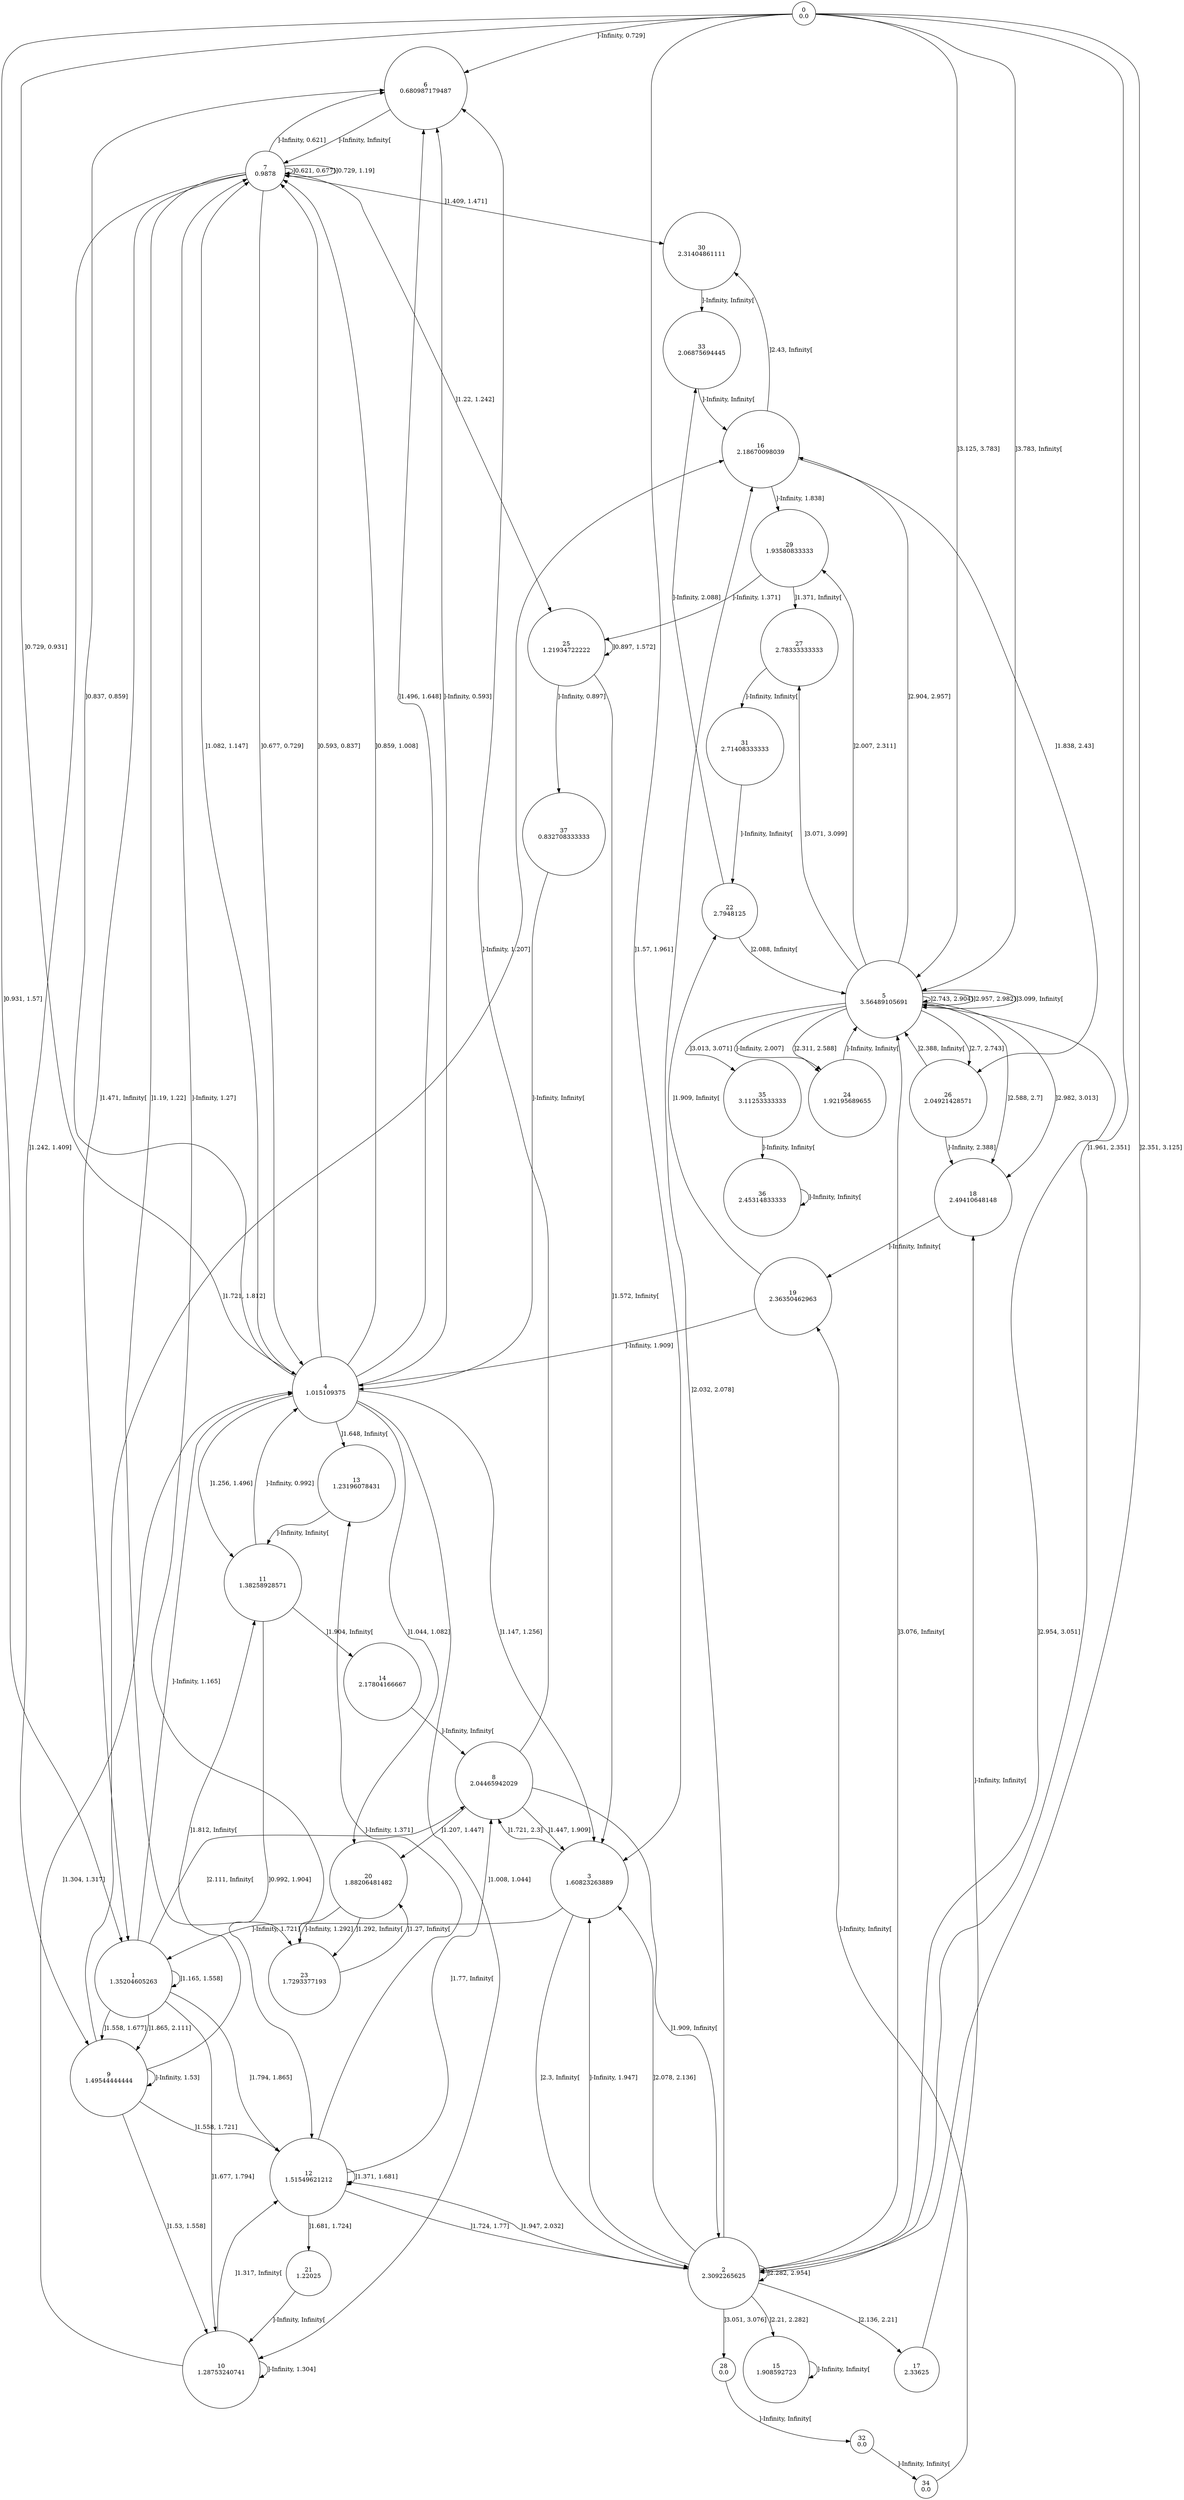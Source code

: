 digraph a {
0 [shape=circle, label="0\n0.0"];
	0 -> 6 [label="]-Infinity, 0.729]"];
	0 -> 4 [label="]0.729, 0.931]"];
	0 -> 1 [label="]0.931, 1.57]"];
	0 -> 3 [label="]1.57, 1.961]"];
	0 -> 2 [label="]1.961, 2.351]"];
	0 -> 2 [label="]2.351, 3.125]"];
	0 -> 5 [label="]3.125, 3.783]"];
	0 -> 5 [label="]3.783, Infinity["];
1 [shape=circle, label="1\n1.35204605263"];
	1 -> 4 [label="]-Infinity, 1.165]"];
	1 -> 1 [label="]1.165, 1.558]"];
	1 -> 9 [label="]1.558, 1.677]"];
	1 -> 10 [label="]1.677, 1.794]"];
	1 -> 12 [label="]1.794, 1.865]"];
	1 -> 9 [label="]1.865, 2.111]"];
	1 -> 8 [label="]2.111, Infinity["];
2 [shape=circle, label="2\n2.3092265625"];
	2 -> 3 [label="]-Infinity, 1.947]"];
	2 -> 12 [label="]1.947, 2.032]"];
	2 -> 16 [label="]2.032, 2.078]"];
	2 -> 3 [label="]2.078, 2.136]"];
	2 -> 17 [label="]2.136, 2.21]"];
	2 -> 15 [label="]2.21, 2.282]"];
	2 -> 2 [label="]2.282, 2.954]"];
	2 -> 5 [label="]2.954, 3.051]"];
	2 -> 28 [label="]3.051, 3.076]"];
	2 -> 5 [label="]3.076, Infinity["];
3 [shape=circle, label="3\n1.60823263889"];
	3 -> 1 [label="]-Infinity, 1.721]"];
	3 -> 8 [label="]1.721, 2.3]"];
	3 -> 2 [label="]2.3, Infinity["];
4 [shape=circle, label="4\n1.015109375"];
	4 -> 6 [label="]-Infinity, 0.593]"];
	4 -> 7 [label="]0.593, 0.837]"];
	4 -> 6 [label="]0.837, 0.859]"];
	4 -> 7 [label="]0.859, 1.008]"];
	4 -> 10 [label="]1.008, 1.044]"];
	4 -> 20 [label="]1.044, 1.082]"];
	4 -> 7 [label="]1.082, 1.147]"];
	4 -> 3 [label="]1.147, 1.256]"];
	4 -> 11 [label="]1.256, 1.496]"];
	4 -> 6 [label="]1.496, 1.648]"];
	4 -> 13 [label="]1.648, Infinity["];
5 [shape=circle, label="5\n3.56489105691"];
	5 -> 24 [label="]-Infinity, 2.007]"];
	5 -> 29 [label="]2.007, 2.311]"];
	5 -> 24 [label="]2.311, 2.588]"];
	5 -> 18 [label="]2.588, 2.7]"];
	5 -> 26 [label="]2.7, 2.743]"];
	5 -> 5 [label="]2.743, 2.904]"];
	5 -> 16 [label="]2.904, 2.957]"];
	5 -> 5 [label="]2.957, 2.982]"];
	5 -> 18 [label="]2.982, 3.013]"];
	5 -> 35 [label="]3.013, 3.071]"];
	5 -> 27 [label="]3.071, 3.099]"];
	5 -> 5 [label="]3.099, Infinity["];
6 [shape=circle, label="6\n0.680987179487"];
	6 -> 7 [label="]-Infinity, Infinity["];
7 [shape=circle, label="7\n0.9878"];
	7 -> 6 [label="]-Infinity, 0.621]"];
	7 -> 7 [label="]0.621, 0.677]"];
	7 -> 4 [label="]0.677, 0.729]"];
	7 -> 7 [label="]0.729, 1.19]"];
	7 -> 23 [label="]1.19, 1.22]"];
	7 -> 25 [label="]1.22, 1.242]"];
	7 -> 9 [label="]1.242, 1.409]"];
	7 -> 30 [label="]1.409, 1.471]"];
	7 -> 1 [label="]1.471, Infinity["];
8 [shape=circle, label="8\n2.04465942029"];
	8 -> 6 [label="]-Infinity, 1.207]"];
	8 -> 20 [label="]1.207, 1.447]"];
	8 -> 3 [label="]1.447, 1.909]"];
	8 -> 2 [label="]1.909, Infinity["];
9 [shape=circle, label="9\n1.49544444444"];
	9 -> 9 [label="]-Infinity, 1.53]"];
	9 -> 10 [label="]1.53, 1.558]"];
	9 -> 12 [label="]1.558, 1.721]"];
	9 -> 16 [label="]1.721, 1.812]"];
	9 -> 11 [label="]1.812, Infinity["];
10 [shape=circle, label="10\n1.28753240741"];
	10 -> 10 [label="]-Infinity, 1.304]"];
	10 -> 4 [label="]1.304, 1.317]"];
	10 -> 12 [label="]1.317, Infinity["];
11 [shape=circle, label="11\n1.38258928571"];
	11 -> 4 [label="]-Infinity, 0.992]"];
	11 -> 12 [label="]0.992, 1.904]"];
	11 -> 14 [label="]1.904, Infinity["];
12 [shape=circle, label="12\n1.51549621212"];
	12 -> 13 [label="]-Infinity, 1.371]"];
	12 -> 12 [label="]1.371, 1.681]"];
	12 -> 21 [label="]1.681, 1.724]"];
	12 -> 2 [label="]1.724, 1.77]"];
	12 -> 8 [label="]1.77, Infinity["];
13 [shape=circle, label="13\n1.23196078431"];
	13 -> 11 [label="]-Infinity, Infinity["];
14 [shape=circle, label="14\n2.17804166667"];
	14 -> 8 [label="]-Infinity, Infinity["];
15 [shape=circle, label="15\n1.908592723"];
	15 -> 15 [label="]-Infinity, Infinity["];
16 [shape=circle, label="16\n2.18670098039"];
	16 -> 29 [label="]-Infinity, 1.838]"];
	16 -> 26 [label="]1.838, 2.43]"];
	16 -> 30 [label="]2.43, Infinity["];
17 [shape=circle, label="17\n2.33625"];
	17 -> 18 [label="]-Infinity, Infinity["];
18 [shape=circle, label="18\n2.49410648148"];
	18 -> 19 [label="]-Infinity, Infinity["];
19 [shape=circle, label="19\n2.36350462963"];
	19 -> 4 [label="]-Infinity, 1.909]"];
	19 -> 22 [label="]1.909, Infinity["];
20 [shape=circle, label="20\n1.88206481482"];
	20 -> 23 [label="]-Infinity, 1.292]"];
	20 -> 23 [label="]1.292, Infinity["];
21 [shape=circle, label="21\n1.22025"];
	21 -> 10 [label="]-Infinity, Infinity["];
22 [shape=circle, label="22\n2.7948125"];
	22 -> 33 [label="]-Infinity, 2.088]"];
	22 -> 5 [label="]2.088, Infinity["];
23 [shape=circle, label="23\n1.7293377193"];
	23 -> 7 [label="]-Infinity, 1.27]"];
	23 -> 20 [label="]1.27, Infinity["];
24 [shape=circle, label="24\n1.92195689655"];
	24 -> 5 [label="]-Infinity, Infinity["];
25 [shape=circle, label="25\n1.21934722222"];
	25 -> 37 [label="]-Infinity, 0.897]"];
	25 -> 25 [label="]0.897, 1.572]"];
	25 -> 3 [label="]1.572, Infinity["];
26 [shape=circle, label="26\n2.04921428571"];
	26 -> 18 [label="]-Infinity, 2.388]"];
	26 -> 5 [label="]2.388, Infinity["];
27 [shape=circle, label="27\n2.78333333333"];
	27 -> 31 [label="]-Infinity, Infinity["];
28 [shape=circle, label="28\n0.0"];
	28 -> 32 [label="]-Infinity, Infinity["];
29 [shape=circle, label="29\n1.93580833333"];
	29 -> 25 [label="]-Infinity, 1.371]"];
	29 -> 27 [label="]1.371, Infinity["];
30 [shape=circle, label="30\n2.31404861111"];
	30 -> 33 [label="]-Infinity, Infinity["];
31 [shape=circle, label="31\n2.71408333333"];
	31 -> 22 [label="]-Infinity, Infinity["];
32 [shape=circle, label="32\n0.0"];
	32 -> 34 [label="]-Infinity, Infinity["];
33 [shape=circle, label="33\n2.06875694445"];
	33 -> 16 [label="]-Infinity, Infinity["];
34 [shape=circle, label="34\n0.0"];
	34 -> 19 [label="]-Infinity, Infinity["];
35 [shape=circle, label="35\n3.11253333333"];
	35 -> 36 [label="]-Infinity, Infinity["];
36 [shape=circle, label="36\n2.45314833333"];
	36 -> 36 [label="]-Infinity, Infinity["];
37 [shape=circle, label="37\n0.832708333333"];
	37 -> 4 [label="]-Infinity, Infinity["];
}